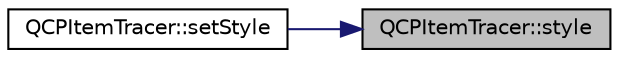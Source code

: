 digraph "QCPItemTracer::style"
{
 // LATEX_PDF_SIZE
  edge [fontname="Helvetica",fontsize="10",labelfontname="Helvetica",labelfontsize="10"];
  node [fontname="Helvetica",fontsize="10",shape=record];
  rankdir="RL";
  Node1 [label="QCPItemTracer::style",height=0.2,width=0.4,color="black", fillcolor="grey75", style="filled", fontcolor="black",tooltip=" "];
  Node1 -> Node2 [dir="back",color="midnightblue",fontsize="10",style="solid",fontname="Helvetica"];
  Node2 [label="QCPItemTracer::setStyle",height=0.2,width=0.4,color="black", fillcolor="white", style="filled",URL="$classQCPItemTracer.html#a41a2ac4f1acd7897b4e2a2579c03204e",tooltip=" "];
}

